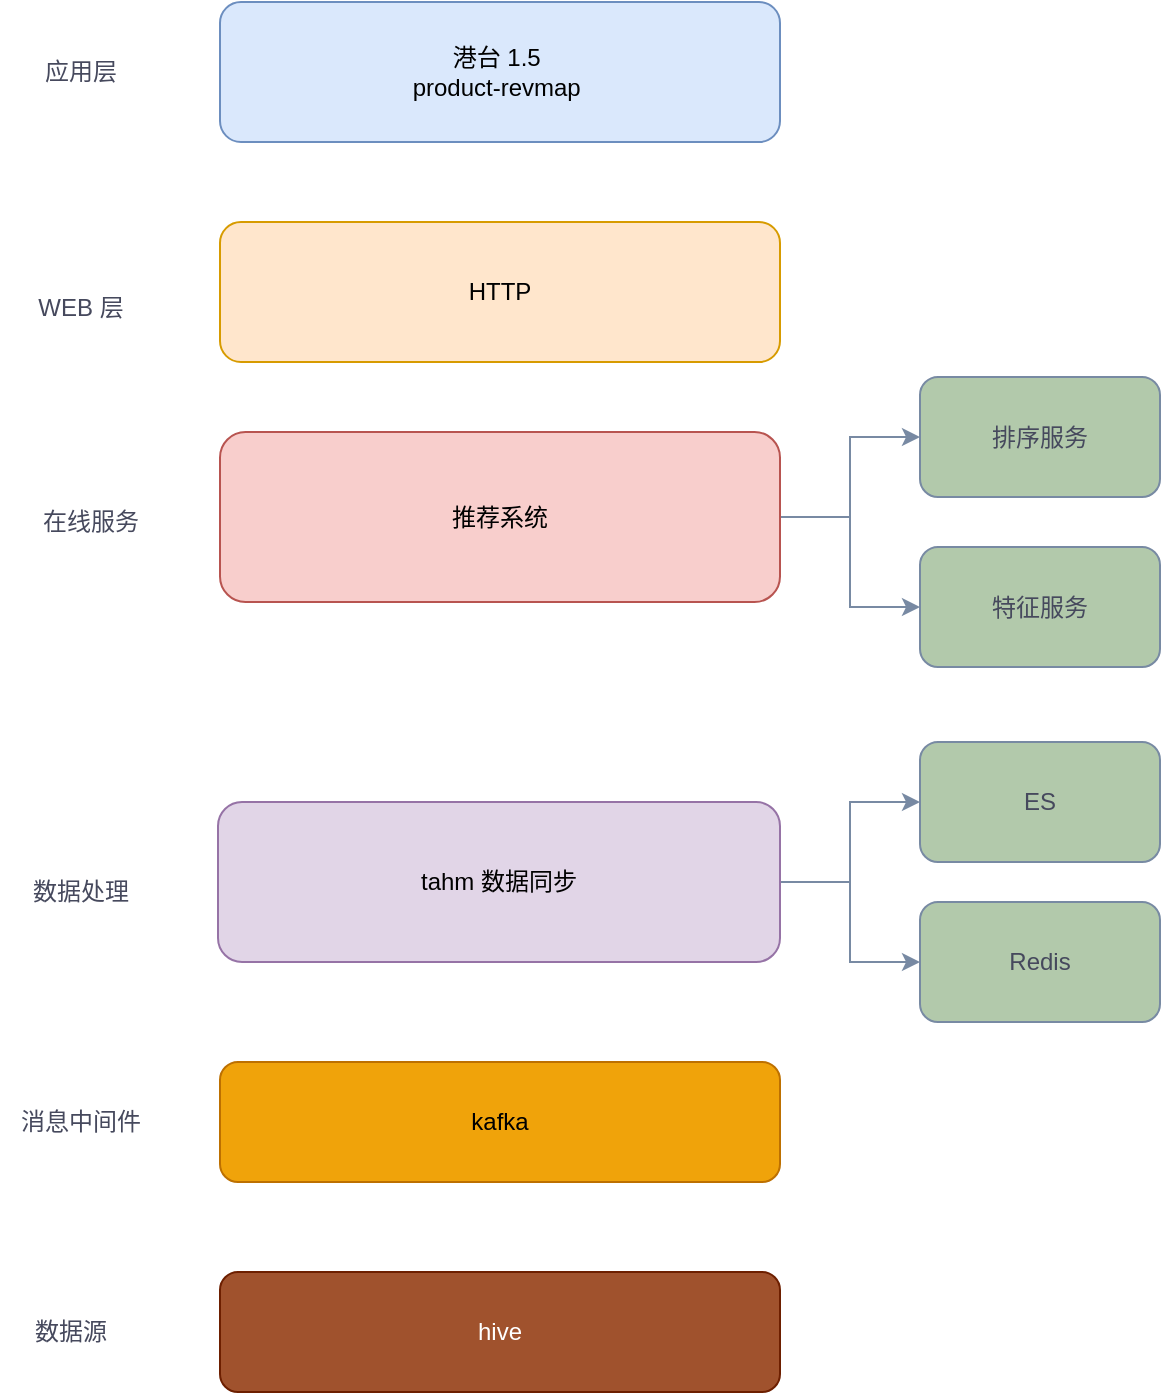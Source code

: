 <mxfile version="22.0.8" type="github" pages="2">
  <diagram name="整体架构" id="dJJxxoPswBF0W_WzhjrB">
    <mxGraphModel dx="1224" dy="692" grid="1" gridSize="10" guides="1" tooltips="1" connect="1" arrows="1" fold="1" page="1" pageScale="1" pageWidth="827" pageHeight="1169" math="0" shadow="0">
      <root>
        <mxCell id="0" />
        <mxCell id="1" parent="0" />
        <mxCell id="IN5CaGdSEtRBpbSHd2bQ-1" value="港台 1.5&amp;nbsp;&lt;div class=&quot;lake-content&quot;&gt;product-revmap&amp;nbsp;&lt;/div&gt;" style="rounded=1;whiteSpace=wrap;html=1;labelBackgroundColor=none;fillColor=#dae8fc;strokeColor=#6c8ebf;" vertex="1" parent="1">
          <mxGeometry x="280" y="160" width="280" height="70" as="geometry" />
        </mxCell>
        <mxCell id="IN5CaGdSEtRBpbSHd2bQ-2" value="应用层" style="text;html=1;align=center;verticalAlign=middle;resizable=0;points=[];autosize=1;strokeColor=none;fillColor=none;labelBackgroundColor=none;fontColor=#46495D;" vertex="1" parent="1">
          <mxGeometry x="180" y="180" width="60" height="30" as="geometry" />
        </mxCell>
        <mxCell id="IN5CaGdSEtRBpbSHd2bQ-3" value="HTTP" style="rounded=1;whiteSpace=wrap;html=1;labelBackgroundColor=none;fillColor=#ffe6cc;strokeColor=#d79b00;" vertex="1" parent="1">
          <mxGeometry x="280" y="270" width="280" height="70" as="geometry" />
        </mxCell>
        <mxCell id="IN5CaGdSEtRBpbSHd2bQ-4" value="WEB 层" style="text;html=1;align=center;verticalAlign=middle;resizable=0;points=[];autosize=1;strokeColor=none;fillColor=none;labelBackgroundColor=none;fontColor=#46495D;" vertex="1" parent="1">
          <mxGeometry x="175" y="297.5" width="70" height="30" as="geometry" />
        </mxCell>
        <mxCell id="IN5CaGdSEtRBpbSHd2bQ-17" style="edgeStyle=orthogonalEdgeStyle;rounded=0;orthogonalLoop=1;jettySize=auto;html=1;entryX=0;entryY=0.5;entryDx=0;entryDy=0;labelBackgroundColor=none;strokeColor=#788AA3;fontColor=default;" edge="1" parent="1" source="IN5CaGdSEtRBpbSHd2bQ-5" target="IN5CaGdSEtRBpbSHd2bQ-7">
          <mxGeometry relative="1" as="geometry" />
        </mxCell>
        <mxCell id="IN5CaGdSEtRBpbSHd2bQ-18" style="edgeStyle=orthogonalEdgeStyle;rounded=0;orthogonalLoop=1;jettySize=auto;html=1;entryX=0;entryY=0.5;entryDx=0;entryDy=0;labelBackgroundColor=none;strokeColor=#788AA3;fontColor=default;" edge="1" parent="1" source="IN5CaGdSEtRBpbSHd2bQ-5" target="IN5CaGdSEtRBpbSHd2bQ-8">
          <mxGeometry relative="1" as="geometry" />
        </mxCell>
        <mxCell id="IN5CaGdSEtRBpbSHd2bQ-5" value="推荐系统" style="rounded=1;whiteSpace=wrap;html=1;labelBackgroundColor=none;fillColor=#f8cecc;strokeColor=#b85450;" vertex="1" parent="1">
          <mxGeometry x="280" y="375" width="280" height="85" as="geometry" />
        </mxCell>
        <mxCell id="IN5CaGdSEtRBpbSHd2bQ-6" value="在线服务" style="text;html=1;align=center;verticalAlign=middle;resizable=0;points=[];autosize=1;strokeColor=none;fillColor=none;labelBackgroundColor=none;fontColor=#46495D;" vertex="1" parent="1">
          <mxGeometry x="180" y="405" width="70" height="30" as="geometry" />
        </mxCell>
        <mxCell id="IN5CaGdSEtRBpbSHd2bQ-7" value="排序服务" style="rounded=1;whiteSpace=wrap;html=1;labelBackgroundColor=none;fillColor=#B2C9AB;strokeColor=#788AA3;fontColor=#46495D;" vertex="1" parent="1">
          <mxGeometry x="630" y="347.5" width="120" height="60" as="geometry" />
        </mxCell>
        <mxCell id="IN5CaGdSEtRBpbSHd2bQ-8" value="特征服务" style="rounded=1;whiteSpace=wrap;html=1;labelBackgroundColor=none;fillColor=#B2C9AB;strokeColor=#788AA3;fontColor=#46495D;" vertex="1" parent="1">
          <mxGeometry x="630" y="432.5" width="120" height="60" as="geometry" />
        </mxCell>
        <mxCell id="IN5CaGdSEtRBpbSHd2bQ-19" style="edgeStyle=orthogonalEdgeStyle;rounded=0;orthogonalLoop=1;jettySize=auto;html=1;entryX=0;entryY=0.5;entryDx=0;entryDy=0;labelBackgroundColor=none;strokeColor=#788AA3;fontColor=default;" edge="1" parent="1" source="IN5CaGdSEtRBpbSHd2bQ-9" target="IN5CaGdSEtRBpbSHd2bQ-11">
          <mxGeometry relative="1" as="geometry" />
        </mxCell>
        <mxCell id="IN5CaGdSEtRBpbSHd2bQ-20" style="edgeStyle=orthogonalEdgeStyle;rounded=0;orthogonalLoop=1;jettySize=auto;html=1;entryX=0;entryY=0.5;entryDx=0;entryDy=0;labelBackgroundColor=none;strokeColor=#788AA3;fontColor=default;" edge="1" parent="1" source="IN5CaGdSEtRBpbSHd2bQ-9" target="IN5CaGdSEtRBpbSHd2bQ-12">
          <mxGeometry relative="1" as="geometry" />
        </mxCell>
        <mxCell id="IN5CaGdSEtRBpbSHd2bQ-9" value="tahm 数据同步" style="rounded=1;whiteSpace=wrap;html=1;labelBackgroundColor=none;fillColor=#e1d5e7;strokeColor=#9673a6;" vertex="1" parent="1">
          <mxGeometry x="279" y="560" width="281" height="80" as="geometry" />
        </mxCell>
        <mxCell id="IN5CaGdSEtRBpbSHd2bQ-10" value="数据处理" style="text;html=1;align=center;verticalAlign=middle;resizable=0;points=[];autosize=1;strokeColor=none;fillColor=none;labelBackgroundColor=none;fontColor=#46495D;" vertex="1" parent="1">
          <mxGeometry x="175" y="590" width="70" height="30" as="geometry" />
        </mxCell>
        <mxCell id="IN5CaGdSEtRBpbSHd2bQ-11" value="ES" style="rounded=1;whiteSpace=wrap;html=1;labelBackgroundColor=none;fillColor=#B2C9AB;strokeColor=#788AA3;fontColor=#46495D;" vertex="1" parent="1">
          <mxGeometry x="630" y="530" width="120" height="60" as="geometry" />
        </mxCell>
        <mxCell id="IN5CaGdSEtRBpbSHd2bQ-12" value="Redis" style="rounded=1;whiteSpace=wrap;html=1;labelBackgroundColor=none;fillColor=#B2C9AB;strokeColor=#788AA3;fontColor=#46495D;" vertex="1" parent="1">
          <mxGeometry x="630" y="610" width="120" height="60" as="geometry" />
        </mxCell>
        <mxCell id="IN5CaGdSEtRBpbSHd2bQ-14" value="数据源" style="text;html=1;align=center;verticalAlign=middle;resizable=0;points=[];autosize=1;strokeColor=none;fillColor=none;labelBackgroundColor=none;fontColor=#46495D;" vertex="1" parent="1">
          <mxGeometry x="175" y="810" width="60" height="30" as="geometry" />
        </mxCell>
        <mxCell id="IN5CaGdSEtRBpbSHd2bQ-15" value="kafka" style="rounded=1;whiteSpace=wrap;html=1;labelBackgroundColor=none;fillColor=#f0a30a;strokeColor=#BD7000;fontColor=#000000;" vertex="1" parent="1">
          <mxGeometry x="280" y="690" width="280" height="60" as="geometry" />
        </mxCell>
        <mxCell id="IN5CaGdSEtRBpbSHd2bQ-16" value="消息中间件" style="text;html=1;align=center;verticalAlign=middle;resizable=0;points=[];autosize=1;strokeColor=none;fillColor=none;labelBackgroundColor=none;fontColor=#46495D;" vertex="1" parent="1">
          <mxGeometry x="170" y="705" width="80" height="30" as="geometry" />
        </mxCell>
        <mxCell id="IN5CaGdSEtRBpbSHd2bQ-21" value="hive" style="rounded=1;whiteSpace=wrap;html=1;strokeColor=#6D1F00;fontColor=#ffffff;fillColor=#a0522d;" vertex="1" parent="1">
          <mxGeometry x="280" y="795" width="280" height="60" as="geometry" />
        </mxCell>
      </root>
    </mxGraphModel>
  </diagram>
  <diagram id="IDRiE7_DvBriI7ct2vTG" name="离线同步">
    <mxGraphModel dx="2051" dy="692" grid="1" gridSize="10" guides="1" tooltips="1" connect="1" arrows="1" fold="1" page="1" pageScale="1" pageWidth="827" pageHeight="1169" math="0" shadow="0">
      <root>
        <mxCell id="0" />
        <mxCell id="1" parent="0" />
        <mxCell id="aznMAsZhLXIaHdrn-edr-2" value="" style="edgeStyle=orthogonalEdgeStyle;rounded=0;orthogonalLoop=1;jettySize=auto;html=1;strokeColor=#788AA3;fontColor=#46495D;fillColor=#B2C9AB;" edge="1" parent="1" source="rq1ghsMrfiJZ9KD325v3-1" target="aznMAsZhLXIaHdrn-edr-1">
          <mxGeometry relative="1" as="geometry" />
        </mxCell>
        <mxCell id="rq1ghsMrfiJZ9KD325v3-1" value="hive 数据变动" style="rounded=1;whiteSpace=wrap;html=1;strokeColor=#788AA3;fontColor=#46495D;fillColor=#B2C9AB;" vertex="1" parent="1">
          <mxGeometry x="-40" y="260" width="120" height="60" as="geometry" />
        </mxCell>
        <mxCell id="rq1ghsMrfiJZ9KD325v3-5" value="" style="edgeStyle=orthogonalEdgeStyle;rounded=0;orthogonalLoop=1;jettySize=auto;html=1;strokeColor=#788AA3;fontColor=#46495D;fillColor=#B2C9AB;" edge="1" parent="1" source="rq1ghsMrfiJZ9KD325v3-2" target="rq1ghsMrfiJZ9KD325v3-4">
          <mxGeometry relative="1" as="geometry" />
        </mxCell>
        <mxCell id="rq1ghsMrfiJZ9KD325v3-2" value="kafka" style="rounded=1;whiteSpace=wrap;html=1;strokeColor=#788AA3;fontColor=#46495D;fillColor=#B2C9AB;" vertex="1" parent="1">
          <mxGeometry x="300" y="260" width="120" height="60" as="geometry" />
        </mxCell>
        <mxCell id="rq1ghsMrfiJZ9KD325v3-9" style="edgeStyle=orthogonalEdgeStyle;rounded=0;orthogonalLoop=1;jettySize=auto;html=1;strokeColor=#788AA3;fontColor=#46495D;fillColor=#B2C9AB;" edge="1" parent="1" source="rq1ghsMrfiJZ9KD325v3-4" target="rq1ghsMrfiJZ9KD325v3-7">
          <mxGeometry relative="1" as="geometry" />
        </mxCell>
        <mxCell id="rq1ghsMrfiJZ9KD325v3-12" style="edgeStyle=orthogonalEdgeStyle;rounded=0;orthogonalLoop=1;jettySize=auto;html=1;entryX=0;entryY=0.5;entryDx=0;entryDy=0;strokeColor=#788AA3;fontColor=#46495D;fillColor=#B2C9AB;" edge="1" parent="1" source="rq1ghsMrfiJZ9KD325v3-4" target="rq1ghsMrfiJZ9KD325v3-6">
          <mxGeometry relative="1" as="geometry" />
        </mxCell>
        <mxCell id="rq1ghsMrfiJZ9KD325v3-4" value="tahm" style="rounded=1;whiteSpace=wrap;html=1;strokeColor=#788AA3;fontColor=#46495D;fillColor=#B2C9AB;" vertex="1" parent="1">
          <mxGeometry x="470" y="260" width="130" height="60" as="geometry" />
        </mxCell>
        <mxCell id="rq1ghsMrfiJZ9KD325v3-6" value="es" style="rounded=1;whiteSpace=wrap;html=1;strokeColor=#788AA3;fontColor=#46495D;fillColor=#B2C9AB;" vertex="1" parent="1">
          <mxGeometry x="780" y="210" width="120" height="60" as="geometry" />
        </mxCell>
        <mxCell id="rq1ghsMrfiJZ9KD325v3-7" value="redis" style="rounded=1;whiteSpace=wrap;html=1;strokeColor=#788AA3;fontColor=#46495D;fillColor=#B2C9AB;" vertex="1" parent="1">
          <mxGeometry x="780" y="300" width="120" height="60" as="geometry" />
        </mxCell>
        <mxCell id="rq1ghsMrfiJZ9KD325v3-10" value="同步数据" style="text;html=1;align=center;verticalAlign=middle;resizable=0;points=[];autosize=1;strokeColor=none;fillColor=none;fontColor=#46495D;" vertex="1" parent="1">
          <mxGeometry x="610" y="260" width="70" height="30" as="geometry" />
        </mxCell>
        <mxCell id="aznMAsZhLXIaHdrn-edr-4" value="" style="edgeStyle=orthogonalEdgeStyle;rounded=0;orthogonalLoop=1;jettySize=auto;html=1;strokeColor=#788AA3;fontColor=#46495D;fillColor=#B2C9AB;" edge="1" parent="1" source="aznMAsZhLXIaHdrn-edr-1" target="rq1ghsMrfiJZ9KD325v3-2">
          <mxGeometry relative="1" as="geometry" />
        </mxCell>
        <mxCell id="aznMAsZhLXIaHdrn-edr-1" value="聚数定时任务" style="rounded=1;whiteSpace=wrap;html=1;strokeColor=#788AA3;fontColor=#46495D;fillColor=#B2C9AB;" vertex="1" parent="1">
          <mxGeometry x="130" y="260" width="120" height="60" as="geometry" />
        </mxCell>
      </root>
    </mxGraphModel>
  </diagram>
</mxfile>
